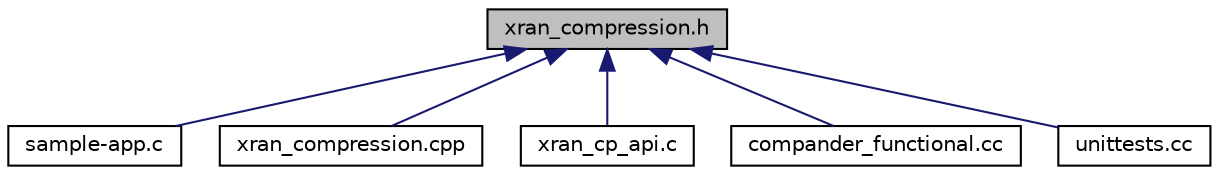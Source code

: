 digraph "xran_compression.h"
{
 // LATEX_PDF_SIZE
  edge [fontname="Helvetica",fontsize="10",labelfontname="Helvetica",labelfontsize="10"];
  node [fontname="Helvetica",fontsize="10",shape=record];
  Node1 [label="xran_compression.h",height=0.2,width=0.4,color="black", fillcolor="grey75", style="filled", fontcolor="black",tooltip="External API for compading with the use BFP algorithm."];
  Node1 -> Node2 [dir="back",color="midnightblue",fontsize="10",style="solid",fontname="Helvetica"];
  Node2 [label="sample-app.c",height=0.2,width=0.4,color="black", fillcolor="white", style="filled",URL="$sample-app_8c.html",tooltip=" "];
  Node1 -> Node3 [dir="back",color="midnightblue",fontsize="10",style="solid",fontname="Helvetica"];
  Node3 [label="xran_compression.cpp",height=0.2,width=0.4,color="black", fillcolor="white", style="filled",URL="$xran__compression_8cpp.html",tooltip=" "];
  Node1 -> Node4 [dir="back",color="midnightblue",fontsize="10",style="solid",fontname="Helvetica"];
  Node4 [label="xran_cp_api.c",height=0.2,width=0.4,color="black", fillcolor="white", style="filled",URL="$xran__cp__api_8c.html",tooltip="This file provides the API functions to build Control Plane Messages for XRAN Front Haul layer as def..."];
  Node1 -> Node5 [dir="back",color="midnightblue",fontsize="10",style="solid",fontname="Helvetica"];
  Node5 [label="compander_functional.cc",height=0.2,width=0.4,color="black", fillcolor="white", style="filled",URL="$compander__functional_8cc.html",tooltip=" "];
  Node1 -> Node6 [dir="back",color="midnightblue",fontsize="10",style="solid",fontname="Helvetica"];
  Node6 [label="unittests.cc",height=0.2,width=0.4,color="black", fillcolor="white", style="filled",URL="$unittests_8cc.html",tooltip=" "];
}
